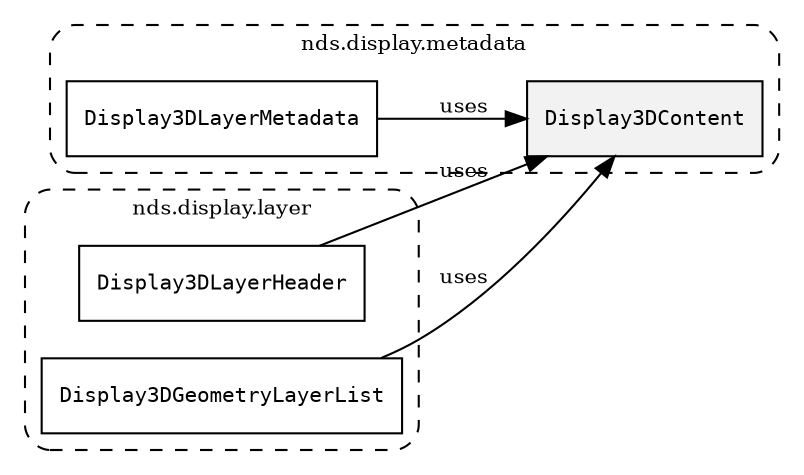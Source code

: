 /**
 * This dot file creates symbol collaboration diagram for Display3DContent.
 */
digraph ZSERIO
{
    node [shape=box, fontsize=10];
    rankdir="LR";
    fontsize=10;
    tooltip="Display3DContent collaboration diagram";

    subgraph "cluster_nds.display.metadata"
    {
        style="dashed, rounded";
        label="nds.display.metadata";
        tooltip="Package nds.display.metadata";
        href="../../../content/packages/nds.display.metadata.html#Package-nds-display-metadata";
        target="_parent";

        "Display3DContent" [style="filled", fillcolor="#0000000D", target="_parent", label=<<font face="monospace"><table align="center" border="0" cellspacing="0" cellpadding="0"><tr><td href="../../../content/packages/nds.display.metadata.html#Bitmask-Display3DContent" title="Bitmask defined in nds.display.metadata">Display3DContent</td></tr></table></font>>];
        "Display3DLayerMetadata" [target="_parent", label=<<font face="monospace"><table align="center" border="0" cellspacing="0" cellpadding="0"><tr><td href="../../../content/packages/nds.display.metadata.html#Structure-Display3DLayerMetadata" title="Structure defined in nds.display.metadata">Display3DLayerMetadata</td></tr></table></font>>];
    }

    subgraph "cluster_nds.display.layer"
    {
        style="dashed, rounded";
        label="nds.display.layer";
        tooltip="Package nds.display.layer";
        href="../../../content/packages/nds.display.layer.html#Package-nds-display-layer";
        target="_parent";

        "Display3DLayerHeader" [target="_parent", label=<<font face="monospace"><table align="center" border="0" cellspacing="0" cellpadding="0"><tr><td href="../../../content/packages/nds.display.layer.html#Structure-Display3DLayerHeader" title="Structure defined in nds.display.layer">Display3DLayerHeader</td></tr></table></font>>];
        "Display3DGeometryLayerList" [target="_parent", label=<<font face="monospace"><table align="center" border="0" cellspacing="0" cellpadding="0"><tr><td href="../../../content/packages/nds.display.layer.html#Structure-Display3DGeometryLayerList" title="Structure defined in nds.display.layer">Display3DGeometryLayerList</td></tr></table></font>>];
    }

    "Display3DLayerHeader" -> "Display3DContent" [label="uses", fontsize=10];
    "Display3DGeometryLayerList" -> "Display3DContent" [label="uses", fontsize=10];
    "Display3DLayerMetadata" -> "Display3DContent" [label="uses", fontsize=10];
}

